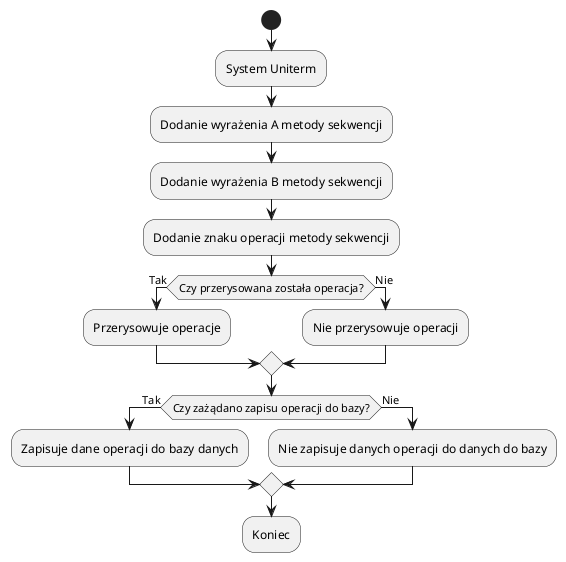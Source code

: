 @startuml

|User|
start
:System Uniterm;
:Dodanie wyrażenia A metody sekwencji;
:Dodanie wyrażenia B metody sekwencji;
:Dodanie znaku operacji metody sekwencji;
if (Czy przerysowana została operacja?) then (Tak)
  :Przerysowuje operacje;
else (Nie)
 :Nie przerysowuje operacji;
 endif
if (Czy zażądano zapisu operacji do bazy?) then (Tak)
  :Zapisuje dane operacji do bazy danych;
else (Nie)
  :Nie zapisuje danych operacji do danych do bazy;
endif
:Koniec;
@enduml
